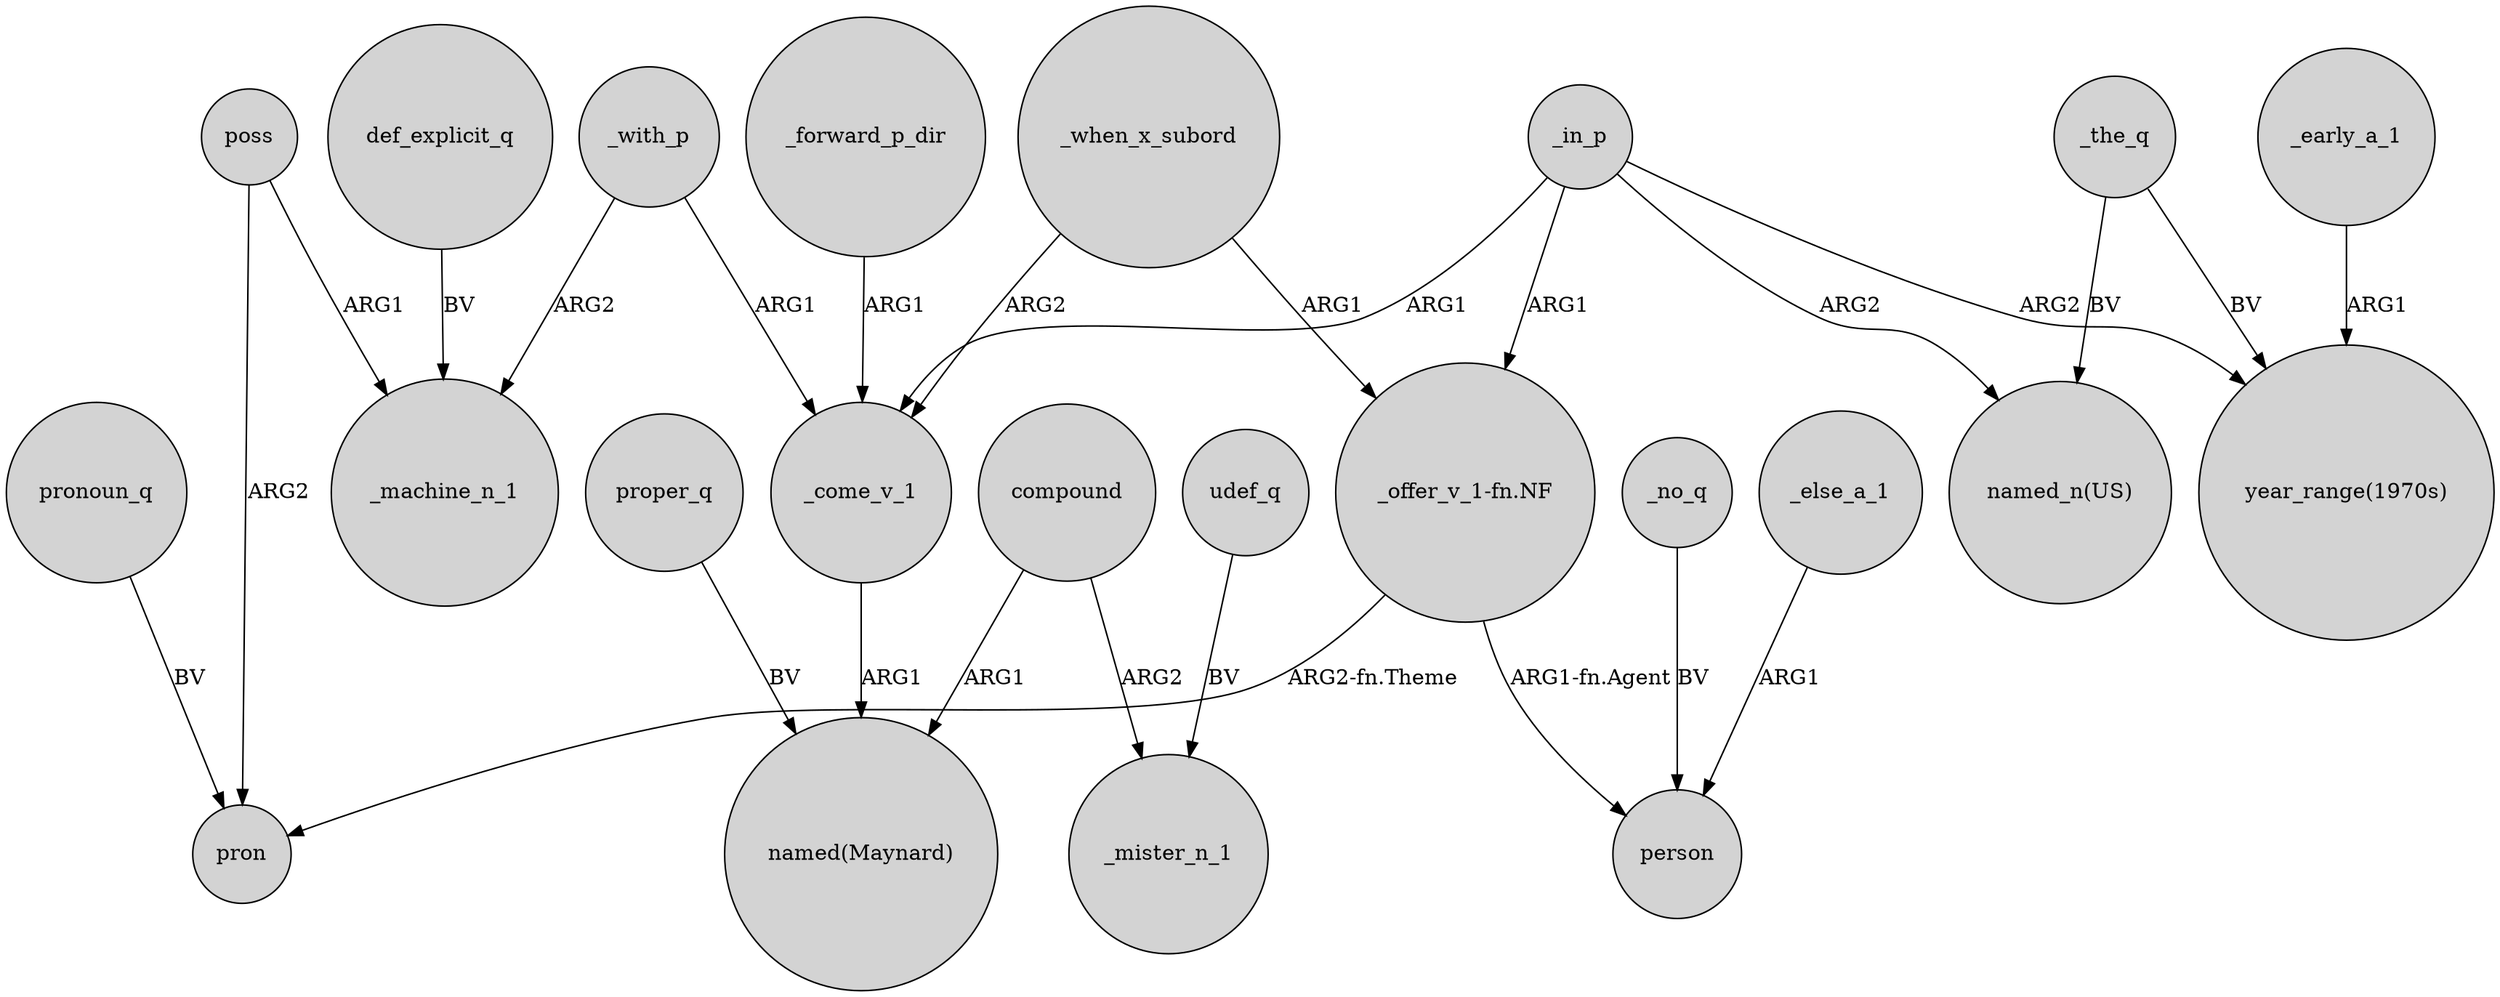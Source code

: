 digraph {
	node [shape=circle style=filled]
	_in_p -> "_offer_v_1-fn.NF" [label=ARG1]
	poss -> pron [label=ARG2]
	_with_p -> _come_v_1 [label=ARG1]
	def_explicit_q -> _machine_n_1 [label=BV]
	compound -> _mister_n_1 [label=ARG2]
	_early_a_1 -> "year_range(1970s)" [label=ARG1]
	compound -> "named(Maynard)" [label=ARG1]
	_with_p -> _machine_n_1 [label=ARG2]
	udef_q -> _mister_n_1 [label=BV]
	"_offer_v_1-fn.NF" -> person [label="ARG1-fn.Agent"]
	_in_p -> "year_range(1970s)" [label=ARG2]
	_the_q -> "year_range(1970s)" [label=BV]
	"_offer_v_1-fn.NF" -> pron [label="ARG2-fn.Theme"]
	_in_p -> "named_n(US)" [label=ARG2]
	_the_q -> "named_n(US)" [label=BV]
	pronoun_q -> pron [label=BV]
	_else_a_1 -> person [label=ARG1]
	_when_x_subord -> "_offer_v_1-fn.NF" [label=ARG1]
	poss -> _machine_n_1 [label=ARG1]
	_when_x_subord -> _come_v_1 [label=ARG2]
	_no_q -> person [label=BV]
	_forward_p_dir -> _come_v_1 [label=ARG1]
	proper_q -> "named(Maynard)" [label=BV]
	_in_p -> _come_v_1 [label=ARG1]
	_come_v_1 -> "named(Maynard)" [label=ARG1]
}
